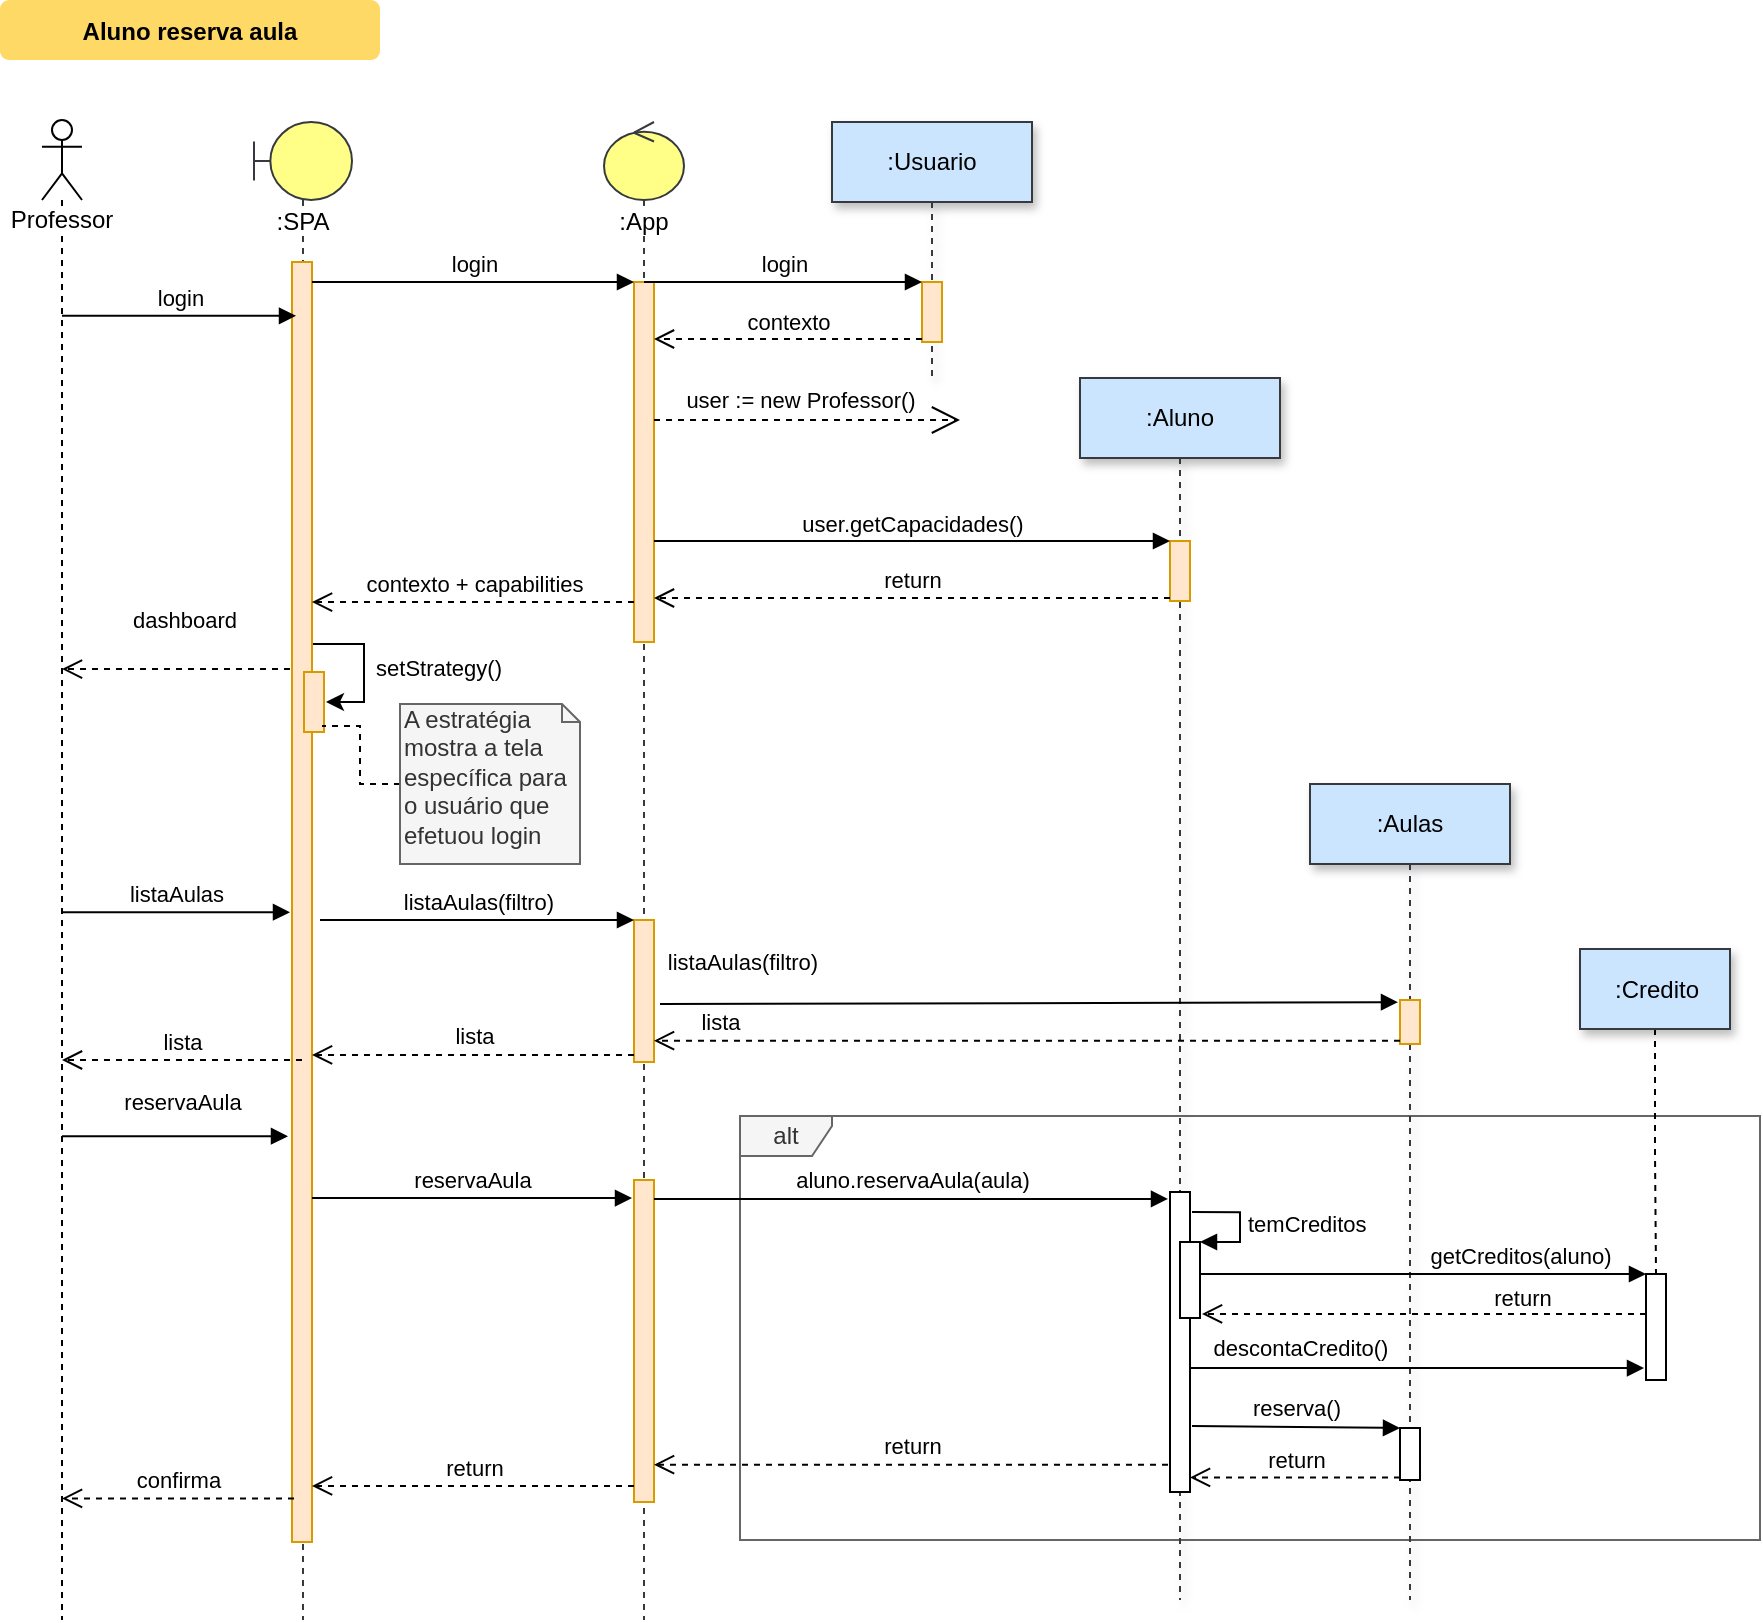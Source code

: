 <mxfile pages="1" version="11.2.4" type="github"><diagram name="Page-1" id="9361dd3d-8414-5efd-6122-117bd74ce7a7"><mxGraphModel dx="1340" dy="864" grid="1" gridSize="10" guides="1" tooltips="1" connect="1" arrows="1" fold="1" page="0" pageScale="1.5" pageWidth="826" pageHeight="1169" background="#ffffff" math="0" shadow="0"><root><mxCell id="0"/><mxCell id="1" parent="0"/><mxCell id="zdmqq-vJ7v56Sh9Q-Qe6-90" value="Aluno reserva aula" style="rounded=1;fontStyle=1;fillColor=#FFD966;strokeColor=none" parent="1" vertex="1"><mxGeometry x="50" y="20" width="190" height="30" as="geometry"/></mxCell><mxCell id="vCzybXFXyTB3erlj9CWv-7" value="alt" style="shape=umlFrame;whiteSpace=wrap;html=1;fillColor=#f5f5f5;strokeColor=#666666;fontColor=#333333;gradientColor=none;swimlaneFillColor=none;width=46;height=20;comic=0;" vertex="1" parent="1"><mxGeometry x="420" y="578" width="510" height="212" as="geometry"/></mxCell><mxCell id="vCzybXFXyTB3erlj9CWv-8" value=":SPA" style="shape=umlLifeline;participant=umlBoundary;perimeter=lifelinePerimeter;whiteSpace=wrap;html=1;container=1;collapsible=0;recursiveResize=0;verticalAlign=top;spacingTop=36;labelBackgroundColor=#ffffff;outlineConnect=0;size=39;fillColor=#ffff88;strokeColor=#36393d;" vertex="1" parent="1"><mxGeometry x="177" y="81" width="49" height="749" as="geometry"/></mxCell><mxCell id="vCzybXFXyTB3erlj9CWv-9" value="setStrategy()" style="edgeStyle=orthogonalEdgeStyle;rounded=0;orthogonalLoop=1;jettySize=auto;html=1;entryX=1.1;entryY=0.5;entryDx=0;entryDy=0;entryPerimeter=0;" edge="1" parent="vCzybXFXyTB3erlj9CWv-8" source="vCzybXFXyTB3erlj9CWv-10" target="vCzybXFXyTB3erlj9CWv-11"><mxGeometry x="0.519" y="-42" relative="1" as="geometry"><Array as="points"><mxPoint x="55" y="261"/><mxPoint x="55" y="290"/></Array><mxPoint x="38" y="25" as="offset"/></mxGeometry></mxCell><mxCell id="vCzybXFXyTB3erlj9CWv-10" value="" style="html=1;points=[];perimeter=orthogonalPerimeter;fillColor=#ffe6cc;strokeColor=#d79b00;" vertex="1" parent="vCzybXFXyTB3erlj9CWv-8"><mxGeometry x="19" y="70" width="10" height="640" as="geometry"/></mxCell><mxCell id="vCzybXFXyTB3erlj9CWv-11" value="" style="html=1;points=[];perimeter=orthogonalPerimeter;fillColor=#ffe6cc;strokeColor=#d79b00;" vertex="1" parent="vCzybXFXyTB3erlj9CWv-8"><mxGeometry x="25" y="275" width="10" height="30" as="geometry"/></mxCell><mxCell id="vCzybXFXyTB3erlj9CWv-12" value="Professor&lt;br&gt;" style="shape=umlLifeline;participant=umlActor;perimeter=lifelinePerimeter;whiteSpace=wrap;html=1;container=1;collapsible=0;recursiveResize=0;verticalAlign=top;spacingTop=36;labelBackgroundColor=#ffffff;outlineConnect=0;" vertex="1" parent="1"><mxGeometry x="71" y="80" width="20" height="750" as="geometry"/></mxCell><mxCell id="vCzybXFXyTB3erlj9CWv-13" value=":Usuario" style="shape=umlLifeline;perimeter=lifelinePerimeter;whiteSpace=wrap;html=1;container=1;collapsible=0;recursiveResize=0;outlineConnect=0;shadow=1;strokeColor=#36393d;fillColor=#cce5ff;" vertex="1" parent="1"><mxGeometry x="466" y="81" width="100" height="129" as="geometry"/></mxCell><mxCell id="vCzybXFXyTB3erlj9CWv-14" value="" style="html=1;points=[];perimeter=orthogonalPerimeter;fillColor=#ffe6cc;strokeColor=#d79b00;" vertex="1" parent="vCzybXFXyTB3erlj9CWv-13"><mxGeometry x="45" y="80" width="10" height="30" as="geometry"/></mxCell><mxCell id="vCzybXFXyTB3erlj9CWv-15" value=":App" style="shape=umlLifeline;participant=umlControl;perimeter=lifelinePerimeter;whiteSpace=wrap;html=1;container=1;collapsible=0;recursiveResize=0;verticalAlign=top;spacingTop=36;labelBackgroundColor=#ffffff;outlineConnect=0;size=39;fillColor=#ffff88;strokeColor=#36393d;" vertex="1" parent="1"><mxGeometry x="352" y="81" width="40" height="749" as="geometry"/></mxCell><mxCell id="vCzybXFXyTB3erlj9CWv-16" value="" style="html=1;points=[];perimeter=orthogonalPerimeter;fillColor=#ffe6cc;strokeColor=#d79b00;" vertex="1" parent="vCzybXFXyTB3erlj9CWv-15"><mxGeometry x="15" y="80" width="10" height="180" as="geometry"/></mxCell><mxCell id="vCzybXFXyTB3erlj9CWv-17" value="" style="html=1;points=[];perimeter=orthogonalPerimeter;fillColor=#ffe6cc;strokeColor=#d79b00;" vertex="1" parent="vCzybXFXyTB3erlj9CWv-15"><mxGeometry x="15" y="399" width="10" height="71" as="geometry"/></mxCell><mxCell id="vCzybXFXyTB3erlj9CWv-18" value="" style="html=1;points=[];perimeter=orthogonalPerimeter;fillColor=#ffe6cc;strokeColor=#d79b00;" vertex="1" parent="vCzybXFXyTB3erlj9CWv-15"><mxGeometry x="15" y="529" width="10" height="161" as="geometry"/></mxCell><mxCell id="vCzybXFXyTB3erlj9CWv-19" value="login" style="html=1;verticalAlign=bottom;endArrow=block;entryX=0;entryY=0;" edge="1" parent="1" source="vCzybXFXyTB3erlj9CWv-10" target="vCzybXFXyTB3erlj9CWv-16"><mxGeometry relative="1" as="geometry"><mxPoint x="245" y="161" as="sourcePoint"/></mxGeometry></mxCell><mxCell id="vCzybXFXyTB3erlj9CWv-20" value="contexto + capabilities" style="html=1;verticalAlign=bottom;endArrow=open;dashed=1;endSize=8;exitX=0;exitY=0.889;exitDx=0;exitDy=0;exitPerimeter=0;" edge="1" parent="1" source="vCzybXFXyTB3erlj9CWv-16" target="vCzybXFXyTB3erlj9CWv-10"><mxGeometry relative="1" as="geometry"><mxPoint x="245" y="237" as="targetPoint"/></mxGeometry></mxCell><mxCell id="vCzybXFXyTB3erlj9CWv-21" value="contexto" style="html=1;verticalAlign=bottom;endArrow=open;dashed=1;endSize=8;exitX=0;exitY=0.95;" edge="1" parent="1" source="vCzybXFXyTB3erlj9CWv-14" target="vCzybXFXyTB3erlj9CWv-16"><mxGeometry relative="1" as="geometry"><mxPoint x="365" y="237" as="targetPoint"/></mxGeometry></mxCell><mxCell id="vCzybXFXyTB3erlj9CWv-22" value="login" style="html=1;verticalAlign=bottom;endArrow=block;entryX=0;entryY=0;" edge="1" parent="1" source="vCzybXFXyTB3erlj9CWv-15" target="vCzybXFXyTB3erlj9CWv-14"><mxGeometry relative="1" as="geometry"><mxPoint x="365" y="161" as="sourcePoint"/></mxGeometry></mxCell><mxCell id="vCzybXFXyTB3erlj9CWv-23" value="login" style="html=1;verticalAlign=bottom;endArrow=block;entryX=0.2;entryY=0.042;entryDx=0;entryDy=0;entryPerimeter=0;" edge="1" parent="1" source="vCzybXFXyTB3erlj9CWv-12" target="vCzybXFXyTB3erlj9CWv-10"><mxGeometry width="80" relative="1" as="geometry"><mxPoint x="100" y="160" as="sourcePoint"/><mxPoint x="180" y="160" as="targetPoint"/></mxGeometry></mxCell><mxCell id="vCzybXFXyTB3erlj9CWv-24" value="dashboard" style="html=1;verticalAlign=bottom;endArrow=open;dashed=1;endSize=8;exitX=-0.1;exitY=0.318;exitDx=0;exitDy=0;exitPerimeter=0;" edge="1" parent="1" source="vCzybXFXyTB3erlj9CWv-10" target="vCzybXFXyTB3erlj9CWv-12"><mxGeometry x="-0.058" y="-16" relative="1" as="geometry"><mxPoint x="180" y="400" as="sourcePoint"/><mxPoint x="99.5" y="341.04" as="targetPoint"/><mxPoint as="offset"/></mxGeometry></mxCell><mxCell id="vCzybXFXyTB3erlj9CWv-25" value=":Aluno" style="shape=umlLifeline;perimeter=lifelinePerimeter;whiteSpace=wrap;html=1;container=1;collapsible=0;recursiveResize=0;outlineConnect=0;shadow=1;strokeColor=#36393d;fillColor=#cce5ff;" vertex="1" parent="1"><mxGeometry x="590" y="209" width="100" height="611" as="geometry"/></mxCell><mxCell id="vCzybXFXyTB3erlj9CWv-26" value="" style="html=1;points=[];perimeter=orthogonalPerimeter;fillColor=#ffe6cc;strokeColor=#d79b00;" vertex="1" parent="vCzybXFXyTB3erlj9CWv-25"><mxGeometry x="45" y="81.5" width="10" height="30" as="geometry"/></mxCell><mxCell id="vCzybXFXyTB3erlj9CWv-50" value="" style="html=1;points=[];perimeter=orthogonalPerimeter;" vertex="1" parent="vCzybXFXyTB3erlj9CWv-25"><mxGeometry x="45" y="407" width="10" height="150" as="geometry"/></mxCell><mxCell id="vCzybXFXyTB3erlj9CWv-63" value="" style="html=1;points=[];perimeter=orthogonalPerimeter;comic=0;gradientColor=none;" vertex="1" parent="vCzybXFXyTB3erlj9CWv-25"><mxGeometry x="50" y="432" width="10" height="38" as="geometry"/></mxCell><mxCell id="vCzybXFXyTB3erlj9CWv-64" value="temCreditos" style="edgeStyle=orthogonalEdgeStyle;html=1;align=left;spacingLeft=2;endArrow=block;rounded=0;entryX=1;entryY=0;exitX=1.1;exitY=0.067;exitDx=0;exitDy=0;exitPerimeter=0;" edge="1" target="vCzybXFXyTB3erlj9CWv-63" parent="vCzybXFXyTB3erlj9CWv-25" source="vCzybXFXyTB3erlj9CWv-50"><mxGeometry relative="1" as="geometry"><mxPoint x="54" y="420" as="sourcePoint"/><Array as="points"><mxPoint x="80" y="417"/><mxPoint x="80" y="432"/></Array></mxGeometry></mxCell><mxCell id="vCzybXFXyTB3erlj9CWv-28" value="user := new Professor()" style="endArrow=open;endSize=12;dashed=1;html=1;" edge="1" parent="1" source="vCzybXFXyTB3erlj9CWv-16"><mxGeometry x="-0.046" y="10" width="160" relative="1" as="geometry"><mxPoint x="378" y="240" as="sourcePoint"/><mxPoint x="530" y="230" as="targetPoint"/><mxPoint as="offset"/><Array as="points"/></mxGeometry></mxCell><mxCell id="vCzybXFXyTB3erlj9CWv-29" value="user.getCapacidades()" style="html=1;verticalAlign=bottom;endArrow=block;entryX=0;entryY=0;" edge="1" parent="1" source="vCzybXFXyTB3erlj9CWv-16" target="vCzybXFXyTB3erlj9CWv-26"><mxGeometry relative="1" as="geometry"><mxPoint x="527" y="260" as="sourcePoint"/></mxGeometry></mxCell><mxCell id="vCzybXFXyTB3erlj9CWv-30" value="return" style="html=1;verticalAlign=bottom;endArrow=open;dashed=1;endSize=8;exitX=0;exitY=0.95;" edge="1" parent="1" source="vCzybXFXyTB3erlj9CWv-26" target="vCzybXFXyTB3erlj9CWv-16"><mxGeometry relative="1" as="geometry"><mxPoint x="527" y="336" as="targetPoint"/></mxGeometry></mxCell><mxCell id="vCzybXFXyTB3erlj9CWv-31" style="edgeStyle=orthogonalEdgeStyle;rounded=0;orthogonalLoop=1;jettySize=auto;html=1;entryX=0.9;entryY=0.9;entryDx=0;entryDy=0;entryPerimeter=0;dashed=1;endArrow=none;endFill=0;" edge="1" parent="1" source="vCzybXFXyTB3erlj9CWv-32" target="vCzybXFXyTB3erlj9CWv-11"><mxGeometry relative="1" as="geometry"/></mxCell><mxCell id="vCzybXFXyTB3erlj9CWv-32" value="&lt;blockquote style=&quot;margin: 0 0 0 40px ; border: none ; padding: 0px&quot;&gt;&lt;/blockquote&gt;&lt;span&gt;A estratégia&lt;/span&gt;&lt;br&gt;&lt;blockquote style=&quot;margin: 0 0 0 40px ; border: none ; padding: 0px&quot;&gt;&lt;/blockquote&gt;&lt;span&gt;mostra a tela específica para&lt;/span&gt;&lt;br&gt;&lt;blockquote style=&quot;margin: 0 0 0 40px ; border: none ; padding: 0px&quot;&gt; &lt;/blockquote&gt;&lt;span&gt;o usuário que&lt;/span&gt;&lt;br&gt; efetuou login" style="shape=note;whiteSpace=wrap;html=1;size=9;verticalAlign=top;align=left;spacingTop=-6;fillColor=#f5f5f5;strokeColor=#666666;fontColor=#333333;" vertex="1" parent="1"><mxGeometry x="250" y="372" width="90" height="80" as="geometry"/></mxCell><mxCell id="vCzybXFXyTB3erlj9CWv-33" value=":Aulas" style="shape=umlLifeline;perimeter=lifelinePerimeter;whiteSpace=wrap;html=1;container=1;collapsible=0;recursiveResize=0;outlineConnect=0;shadow=1;strokeColor=#36393d;fillColor=#cce5ff;" vertex="1" parent="1"><mxGeometry x="705" y="412" width="100" height="408" as="geometry"/></mxCell><mxCell id="vCzybXFXyTB3erlj9CWv-40" value="" style="html=1;points=[];perimeter=orthogonalPerimeter;fillColor=#ffe6cc;strokeColor=#d79b00;" vertex="1" parent="vCzybXFXyTB3erlj9CWv-33"><mxGeometry x="45" y="108" width="10" height="22" as="geometry"/></mxCell><mxCell id="vCzybXFXyTB3erlj9CWv-67" value="" style="html=1;points=[];perimeter=orthogonalPerimeter;comic=0;gradientColor=none;" vertex="1" parent="vCzybXFXyTB3erlj9CWv-33"><mxGeometry x="45" y="322" width="10" height="26" as="geometry"/></mxCell><mxCell id="vCzybXFXyTB3erlj9CWv-34" value="listaAulas" style="html=1;verticalAlign=bottom;endArrow=block;entryX=-0.1;entryY=0.508;entryDx=0;entryDy=0;entryPerimeter=0;" edge="1" parent="1" source="vCzybXFXyTB3erlj9CWv-12" target="vCzybXFXyTB3erlj9CWv-10"><mxGeometry width="80" relative="1" as="geometry"><mxPoint x="100" y="480" as="sourcePoint"/><mxPoint x="193" y="480" as="targetPoint"/></mxGeometry></mxCell><mxCell id="vCzybXFXyTB3erlj9CWv-35" value="listaAulas(filtro)" style="html=1;verticalAlign=bottom;endArrow=block;entryX=0;entryY=0;" edge="1" parent="1" target="vCzybXFXyTB3erlj9CWv-17"><mxGeometry relative="1" as="geometry"><mxPoint x="210" y="480" as="sourcePoint"/></mxGeometry></mxCell><mxCell id="vCzybXFXyTB3erlj9CWv-36" value="lista" style="html=1;verticalAlign=bottom;endArrow=open;dashed=1;endSize=8;exitX=0;exitY=0.95;" edge="1" parent="1" source="vCzybXFXyTB3erlj9CWv-17" target="vCzybXFXyTB3erlj9CWv-10"><mxGeometry relative="1" as="geometry"><mxPoint x="209" y="556" as="targetPoint"/></mxGeometry></mxCell><mxCell id="vCzybXFXyTB3erlj9CWv-38" value="lista" style="html=1;verticalAlign=bottom;endArrow=open;dashed=1;endSize=8;exitX=0;exitY=0.925;exitDx=0;exitDy=0;exitPerimeter=0;" edge="1" parent="1" source="vCzybXFXyTB3erlj9CWv-40" target="vCzybXFXyTB3erlj9CWv-17"><mxGeometry x="0.825" relative="1" as="geometry"><mxPoint x="441" y="583.5" as="targetPoint"/><mxPoint x="705" y="556.5" as="sourcePoint"/><mxPoint as="offset"/></mxGeometry></mxCell><mxCell id="vCzybXFXyTB3erlj9CWv-39" value="lista" style="html=1;verticalAlign=bottom;endArrow=open;dashed=1;endSize=8;" edge="1" parent="1" target="vCzybXFXyTB3erlj9CWv-12"><mxGeometry relative="1" as="geometry"><mxPoint x="201" y="550" as="sourcePoint"/><mxPoint x="116" y="557" as="targetPoint"/></mxGeometry></mxCell><mxCell id="vCzybXFXyTB3erlj9CWv-41" value="listaAulas(filtro)" style="html=1;verticalAlign=bottom;endArrow=block;entryX=-0.1;entryY=0.05;entryDx=0;entryDy=0;entryPerimeter=0;" edge="1" parent="1" target="vCzybXFXyTB3erlj9CWv-40"><mxGeometry x="-0.775" y="12" relative="1" as="geometry"><mxPoint x="380" y="522" as="sourcePoint"/><mxPoint as="offset"/></mxGeometry></mxCell><mxCell id="vCzybXFXyTB3erlj9CWv-43" value="reservaAula" style="html=1;verticalAlign=bottom;endArrow=block;entryX=-0.2;entryY=0.683;entryDx=0;entryDy=0;entryPerimeter=0;" edge="1" parent="1" source="vCzybXFXyTB3erlj9CWv-12" target="vCzybXFXyTB3erlj9CWv-10"><mxGeometry x="0.049" y="8" width="80" relative="1" as="geometry"><mxPoint x="100" y="604" as="sourcePoint"/><mxPoint x="170" y="660" as="targetPoint"/><mxPoint as="offset"/></mxGeometry></mxCell><mxCell id="vCzybXFXyTB3erlj9CWv-44" value="reservaAula" style="html=1;verticalAlign=bottom;endArrow=block;entryX=-0.1;entryY=0.056;entryDx=0;entryDy=0;entryPerimeter=0;" edge="1" parent="1" source="vCzybXFXyTB3erlj9CWv-10" target="vCzybXFXyTB3erlj9CWv-18"><mxGeometry relative="1" as="geometry"><mxPoint x="297" y="610" as="sourcePoint"/></mxGeometry></mxCell><mxCell id="vCzybXFXyTB3erlj9CWv-45" value="return" style="html=1;verticalAlign=bottom;endArrow=open;dashed=1;endSize=8;exitX=0;exitY=0.95;" edge="1" parent="1" source="vCzybXFXyTB3erlj9CWv-18" target="vCzybXFXyTB3erlj9CWv-10"><mxGeometry relative="1" as="geometry"><mxPoint x="297" y="686" as="targetPoint"/></mxGeometry></mxCell><mxCell id="vCzybXFXyTB3erlj9CWv-46" value="aluno.reservaAula(aula)" style="html=1;verticalAlign=bottom;endArrow=block;entryX=-0.1;entryY=0.023;entryDx=0;entryDy=0;entryPerimeter=0;" edge="1" parent="1" source="vCzybXFXyTB3erlj9CWv-18" target="vCzybXFXyTB3erlj9CWv-50"><mxGeometry relative="1" as="geometry"><mxPoint x="380" y="619" as="sourcePoint"/></mxGeometry></mxCell><mxCell id="vCzybXFXyTB3erlj9CWv-47" value="return" style="html=1;verticalAlign=bottom;endArrow=open;dashed=1;endSize=8;exitX=-0.1;exitY=0.909;exitDx=0;exitDy=0;exitPerimeter=0;" edge="1" parent="1" source="vCzybXFXyTB3erlj9CWv-50" target="vCzybXFXyTB3erlj9CWv-18"><mxGeometry relative="1" as="geometry"><mxPoint x="508" y="686" as="targetPoint"/></mxGeometry></mxCell><mxCell id="vCzybXFXyTB3erlj9CWv-52" value="confirma" style="html=1;verticalAlign=bottom;endArrow=open;dashed=1;endSize=8;exitX=0.1;exitY=0.966;exitDx=0;exitDy=0;exitPerimeter=0;" edge="1" parent="1" source="vCzybXFXyTB3erlj9CWv-10" target="vCzybXFXyTB3erlj9CWv-12"><mxGeometry relative="1" as="geometry"><mxPoint x="183.5" y="771" as="sourcePoint"/><mxPoint x="103.5" y="770.5" as="targetPoint"/></mxGeometry></mxCell><mxCell id="vCzybXFXyTB3erlj9CWv-65" style="edgeStyle=orthogonalEdgeStyle;rounded=0;orthogonalLoop=1;jettySize=auto;html=1;endArrow=none;endFill=0;dashed=1;" edge="1" parent="1" source="vCzybXFXyTB3erlj9CWv-57" target="vCzybXFXyTB3erlj9CWv-58"><mxGeometry relative="1" as="geometry"/></mxCell><mxCell id="vCzybXFXyTB3erlj9CWv-57" value=":Credito" style="html=1;comic=0;gradientColor=none;shadow=1;strokeColor=#36393d;fillColor=#cce5ff;" vertex="1" parent="1"><mxGeometry x="840" y="494.5" width="75" height="40" as="geometry"/></mxCell><mxCell id="vCzybXFXyTB3erlj9CWv-58" value="" style="html=1;points=[];perimeter=orthogonalPerimeter;comic=0;gradientColor=none;" vertex="1" parent="1"><mxGeometry x="873" y="657" width="10" height="53" as="geometry"/></mxCell><mxCell id="vCzybXFXyTB3erlj9CWv-59" value="getCreditos(aluno)" style="html=1;verticalAlign=bottom;endArrow=block;entryX=0;entryY=0;" edge="1" target="vCzybXFXyTB3erlj9CWv-58" parent="1" source="vCzybXFXyTB3erlj9CWv-63"><mxGeometry x="0.433" relative="1" as="geometry"><mxPoint x="680" y="657" as="sourcePoint"/><mxPoint as="offset"/></mxGeometry></mxCell><mxCell id="vCzybXFXyTB3erlj9CWv-60" value="return" style="html=1;verticalAlign=bottom;endArrow=open;dashed=1;endSize=8;entryX=1.1;entryY=0.947;entryDx=0;entryDy=0;entryPerimeter=0;" edge="1" source="vCzybXFXyTB3erlj9CWv-58" parent="1" target="vCzybXFXyTB3erlj9CWv-63"><mxGeometry x="-0.436" y="1" relative="1" as="geometry"><mxPoint x="808" y="666" as="targetPoint"/><mxPoint as="offset"/></mxGeometry></mxCell><mxCell id="vCzybXFXyTB3erlj9CWv-66" value="descontaCredito()" style="html=1;verticalAlign=bottom;endArrow=block;entryX=-0.1;entryY=0.887;entryDx=0;entryDy=0;entryPerimeter=0;exitX=1;exitY=0.587;exitDx=0;exitDy=0;exitPerimeter=0;" edge="1" parent="1" source="vCzybXFXyTB3erlj9CWv-50" target="vCzybXFXyTB3erlj9CWv-58"><mxGeometry x="-0.515" y="1" width="80" relative="1" as="geometry"><mxPoint x="690" y="691" as="sourcePoint"/><mxPoint x="725" y="691" as="targetPoint"/><mxPoint as="offset"/></mxGeometry></mxCell><mxCell id="vCzybXFXyTB3erlj9CWv-69" value="return" style="html=1;verticalAlign=bottom;endArrow=open;dashed=1;endSize=8;exitX=0;exitY=0.95;" edge="1" source="vCzybXFXyTB3erlj9CWv-67" parent="1" target="vCzybXFXyTB3erlj9CWv-50"><mxGeometry relative="1" as="geometry"><mxPoint x="680" y="802" as="targetPoint"/></mxGeometry></mxCell><mxCell id="vCzybXFXyTB3erlj9CWv-68" value="reserva()" style="html=1;verticalAlign=bottom;endArrow=block;entryX=0;entryY=0;exitX=1.1;exitY=0.78;exitDx=0;exitDy=0;exitPerimeter=0;" edge="1" target="vCzybXFXyTB3erlj9CWv-67" parent="1" source="vCzybXFXyTB3erlj9CWv-50"><mxGeometry relative="1" as="geometry"><mxPoint x="680" y="726" as="sourcePoint"/></mxGeometry></mxCell></root></mxGraphModel></diagram></mxfile>